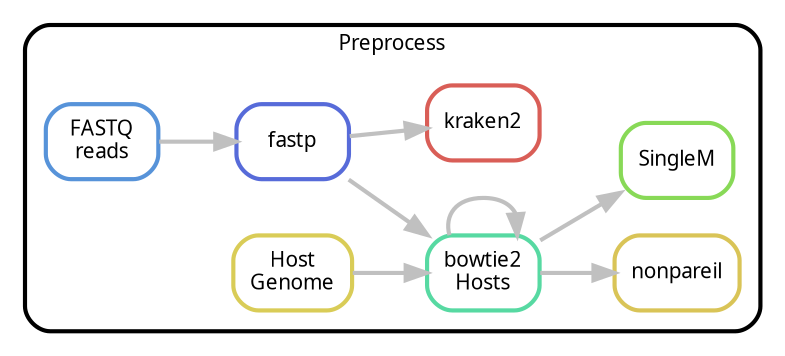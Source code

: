 digraph snakemake_dag {
	// newrank=true;
    rankdir=LR;
    graph[bgcolor=white, margin=0, compound=true];
    node[shape=box, style=rounded, fontname=sans, fontsize=10, penwidth=2];
    edge[penwidth=2, color=grey];

	subgraph cluster_0 {
		label = "Preprocess";
		shape=box; style=rounded; fontname=sans; fontsize=10; penwidth=2; margin=10;
        reads        [label = "FASTQ\nreads", color = "0.59 0.6 0.85", style="rounded"];
	    reference    [label = "Host\nGenome", color = "0.15 0.6 0.85", style="rounded"];
    	fastp        [label = "fastp", color = "0.64 0.6 0.85", style="rounded"];
    	bowtie2_host [label = "bowtie2\nHosts", color = "0.43 0.6 0.85", style="rounded"];
		nonpareil    [label = "nonpareil", color = "0.14 0.6 0.85", style="rounded"];
		singlem      [label = "SingleM", color = "0.27 0.6 0.85", style="rounded"];
		kraken2      [label = "kraken2", color = "0.01 0.6 0.85", style="rounded"];
	}



    reads -> fastp
    reference -> bowtie2_host

	bowtie2_host -> bowtie2_host
    fastp -> kraken2
	fastp -> bowtie2_host
    bowtie2_host -> nonpareil
	bowtie2_host -> singlem
}
